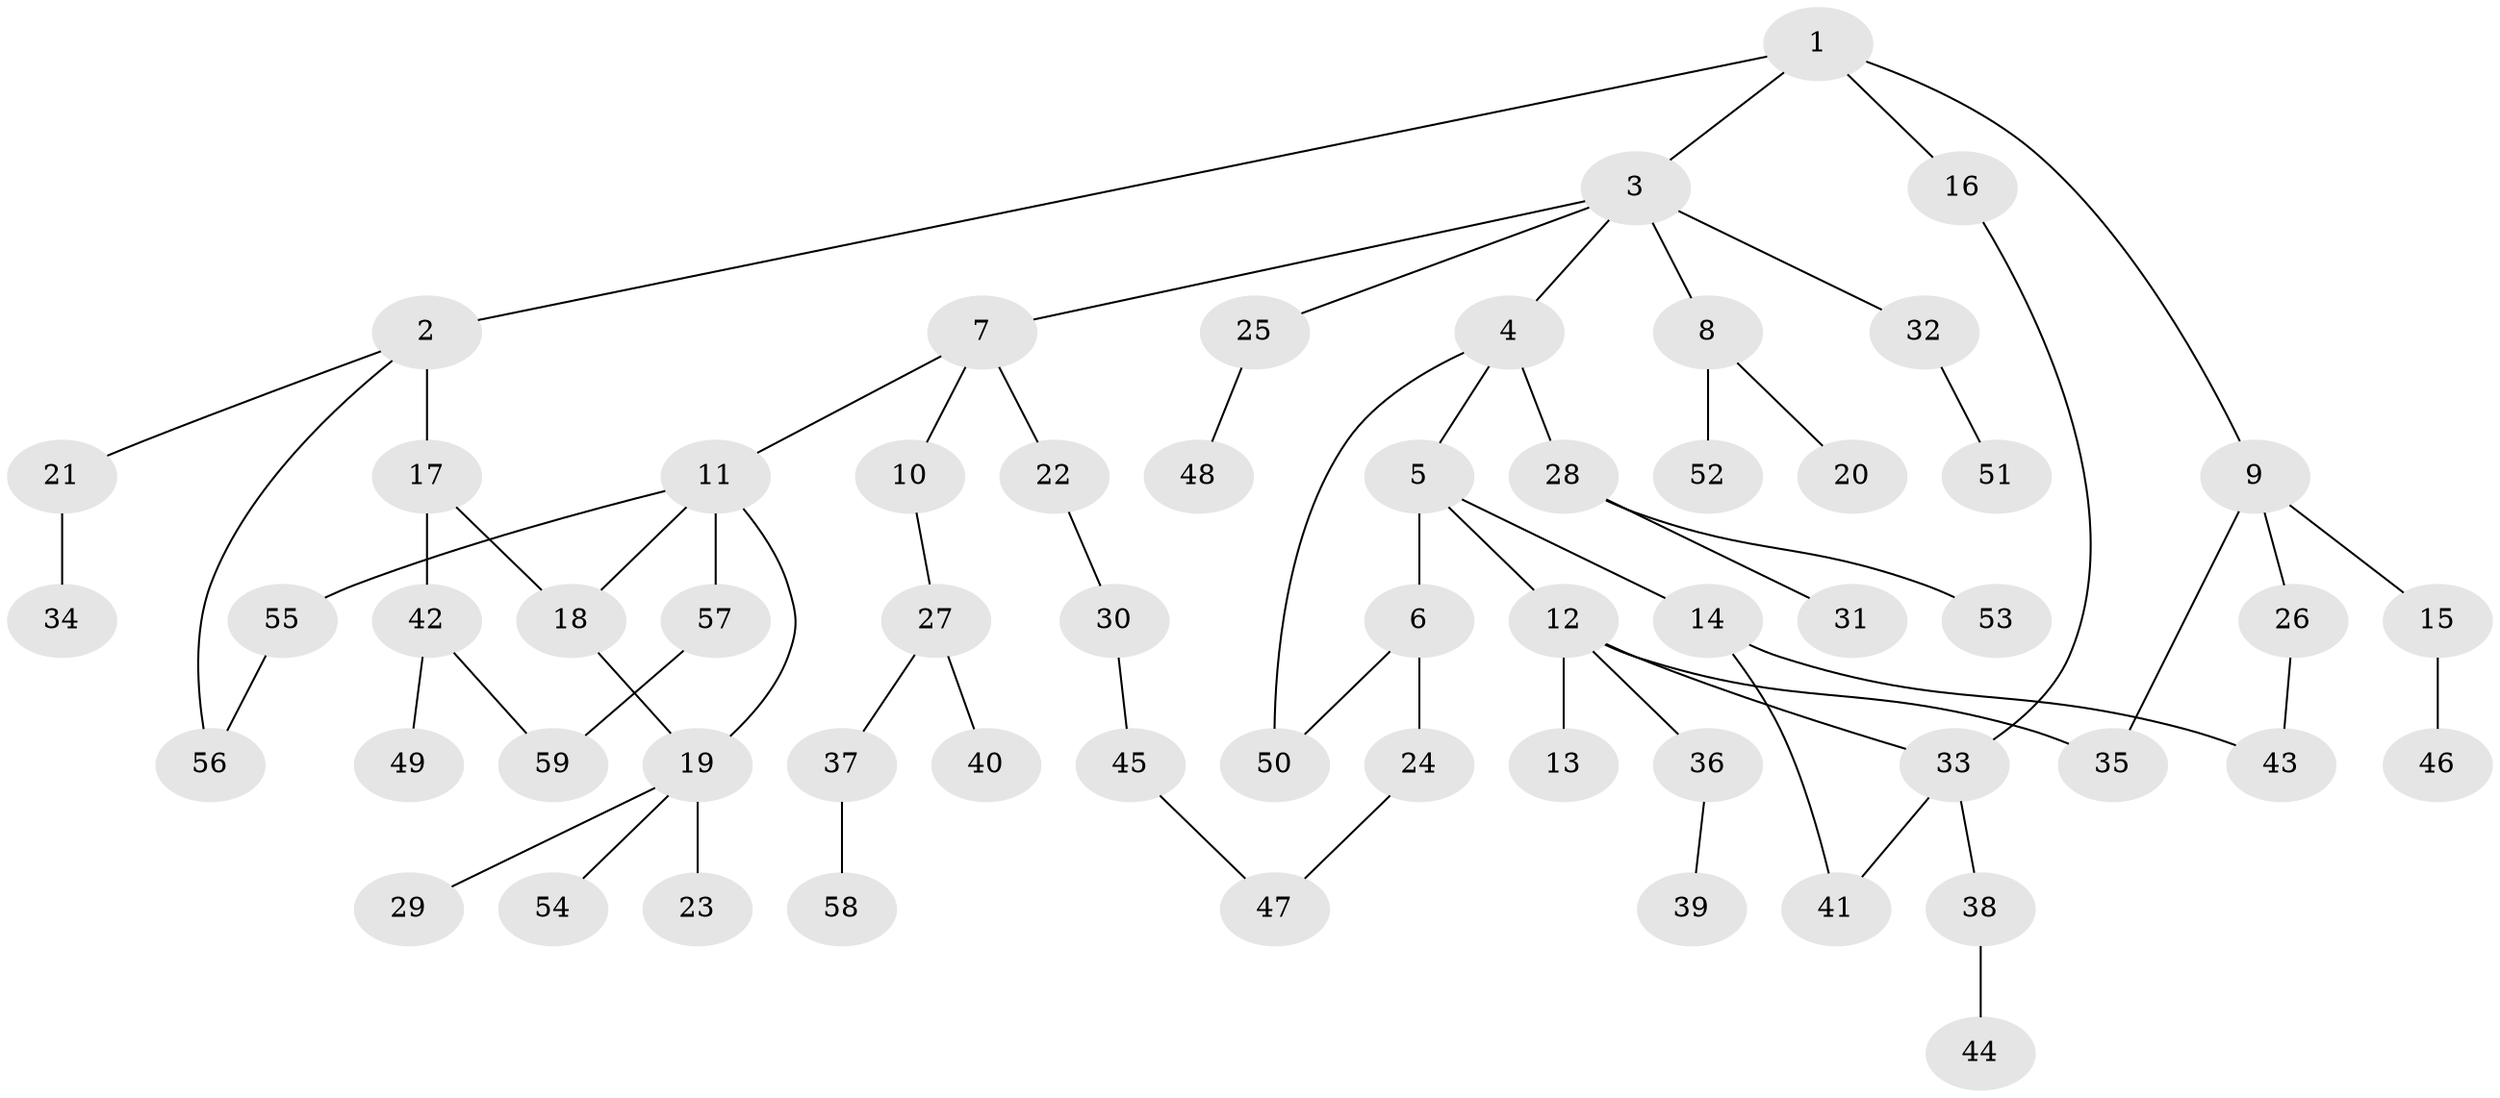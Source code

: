 // original degree distribution, {5: 0.034722222222222224, 7: 0.013888888888888888, 1: 0.3680555555555556, 6: 0.006944444444444444, 4: 0.05555555555555555, 3: 0.19444444444444445, 2: 0.3263888888888889}
// Generated by graph-tools (version 1.1) at 2025/49/03/04/25 22:49:06]
// undirected, 59 vertices, 68 edges
graph export_dot {
  node [color=gray90,style=filled];
  1;
  2;
  3;
  4;
  5;
  6;
  7;
  8;
  9;
  10;
  11;
  12;
  13;
  14;
  15;
  16;
  17;
  18;
  19;
  20;
  21;
  22;
  23;
  24;
  25;
  26;
  27;
  28;
  29;
  30;
  31;
  32;
  33;
  34;
  35;
  36;
  37;
  38;
  39;
  40;
  41;
  42;
  43;
  44;
  45;
  46;
  47;
  48;
  49;
  50;
  51;
  52;
  53;
  54;
  55;
  56;
  57;
  58;
  59;
  1 -- 2 [weight=1.0];
  1 -- 3 [weight=1.0];
  1 -- 9 [weight=1.0];
  1 -- 16 [weight=1.0];
  2 -- 17 [weight=2.0];
  2 -- 21 [weight=1.0];
  2 -- 56 [weight=1.0];
  3 -- 4 [weight=1.0];
  3 -- 7 [weight=1.0];
  3 -- 8 [weight=1.0];
  3 -- 25 [weight=1.0];
  3 -- 32 [weight=1.0];
  4 -- 5 [weight=1.0];
  4 -- 28 [weight=1.0];
  4 -- 50 [weight=1.0];
  5 -- 6 [weight=1.0];
  5 -- 12 [weight=3.0];
  5 -- 14 [weight=1.0];
  6 -- 24 [weight=1.0];
  6 -- 50 [weight=1.0];
  7 -- 10 [weight=1.0];
  7 -- 11 [weight=1.0];
  7 -- 22 [weight=1.0];
  8 -- 20 [weight=1.0];
  8 -- 52 [weight=1.0];
  9 -- 15 [weight=1.0];
  9 -- 26 [weight=1.0];
  9 -- 35 [weight=1.0];
  10 -- 27 [weight=1.0];
  11 -- 18 [weight=1.0];
  11 -- 19 [weight=1.0];
  11 -- 55 [weight=1.0];
  11 -- 57 [weight=1.0];
  12 -- 13 [weight=1.0];
  12 -- 33 [weight=1.0];
  12 -- 35 [weight=1.0];
  12 -- 36 [weight=1.0];
  14 -- 41 [weight=1.0];
  14 -- 43 [weight=1.0];
  15 -- 46 [weight=1.0];
  16 -- 33 [weight=1.0];
  17 -- 18 [weight=1.0];
  17 -- 42 [weight=2.0];
  18 -- 19 [weight=1.0];
  19 -- 23 [weight=4.0];
  19 -- 29 [weight=1.0];
  19 -- 54 [weight=1.0];
  21 -- 34 [weight=1.0];
  22 -- 30 [weight=1.0];
  24 -- 47 [weight=1.0];
  25 -- 48 [weight=1.0];
  26 -- 43 [weight=1.0];
  27 -- 37 [weight=1.0];
  27 -- 40 [weight=1.0];
  28 -- 31 [weight=1.0];
  28 -- 53 [weight=1.0];
  30 -- 45 [weight=1.0];
  32 -- 51 [weight=1.0];
  33 -- 38 [weight=1.0];
  33 -- 41 [weight=1.0];
  36 -- 39 [weight=1.0];
  37 -- 58 [weight=1.0];
  38 -- 44 [weight=2.0];
  42 -- 49 [weight=1.0];
  42 -- 59 [weight=1.0];
  45 -- 47 [weight=1.0];
  55 -- 56 [weight=1.0];
  57 -- 59 [weight=1.0];
}
